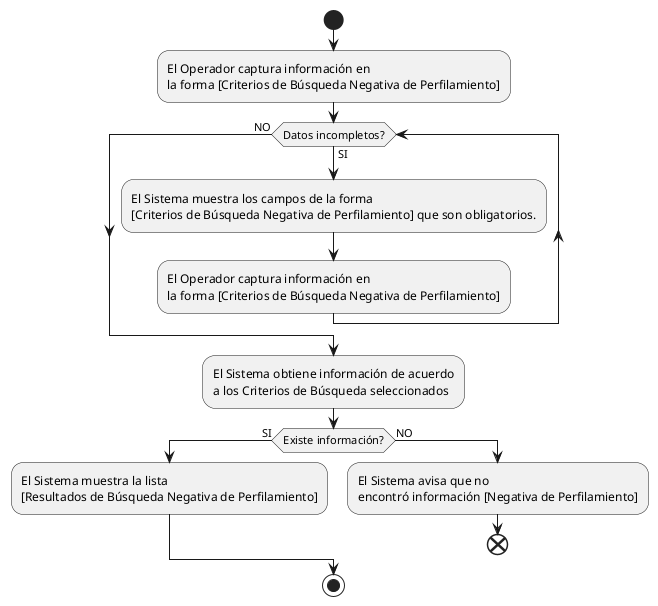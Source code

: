 @startuml
start
:El Operador captura información en 
la forma [Criterios de Búsqueda Negativa de Perfilamiento];
while (Datos incompletos?) is (SI)  
	:El Sistema muestra los campos de la forma 
	[Criterios de Búsqueda Negativa de Perfilamiento] que son obligatorios.;  
	:El Operador captura información en 
	la forma [Criterios de Búsqueda Negativa de Perfilamiento];
endwhile (NO) 
	:El Sistema obtiene información de acuerdo 
	a los Criterios de Búsqueda seleccionados;
	if (Existe información?) then (SI)    
		:El Sistema muestra la lista 
		[Resultados de Búsqueda Negativa de Perfilamiento];
	else (NO)    
		:El Sistema avisa que no 
		encontró información [Negativa de Perfilamiento];		  
		end  
	endif
stop
@enduml


